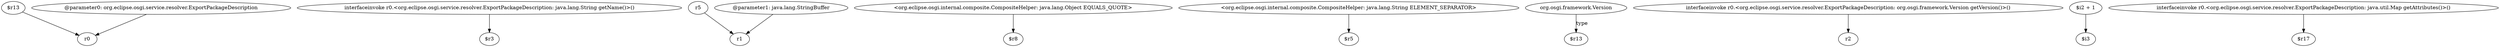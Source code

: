digraph g {
0[label="$r13"]
1[label="r0"]
0->1[label=""]
2[label="interfaceinvoke r0.<org.eclipse.osgi.service.resolver.ExportPackageDescription: java.lang.String getName()>()"]
3[label="$r3"]
2->3[label=""]
4[label="r5"]
5[label="r1"]
4->5[label=""]
6[label="<org.eclipse.osgi.internal.composite.CompositeHelper: java.lang.Object EQUALS_QUOTE>"]
7[label="$r8"]
6->7[label=""]
8[label="@parameter0: org.eclipse.osgi.service.resolver.ExportPackageDescription"]
8->1[label=""]
9[label="@parameter1: java.lang.StringBuffer"]
9->5[label=""]
10[label="<org.eclipse.osgi.internal.composite.CompositeHelper: java.lang.String ELEMENT_SEPARATOR>"]
11[label="$r5"]
10->11[label=""]
12[label="org.osgi.framework.Version"]
13[label="$r13"]
12->13[label="type"]
14[label="interfaceinvoke r0.<org.eclipse.osgi.service.resolver.ExportPackageDescription: org.osgi.framework.Version getVersion()>()"]
15[label="r2"]
14->15[label=""]
16[label="$i2 + 1"]
17[label="$i3"]
16->17[label=""]
18[label="interfaceinvoke r0.<org.eclipse.osgi.service.resolver.ExportPackageDescription: java.util.Map getAttributes()>()"]
19[label="$r17"]
18->19[label=""]
}